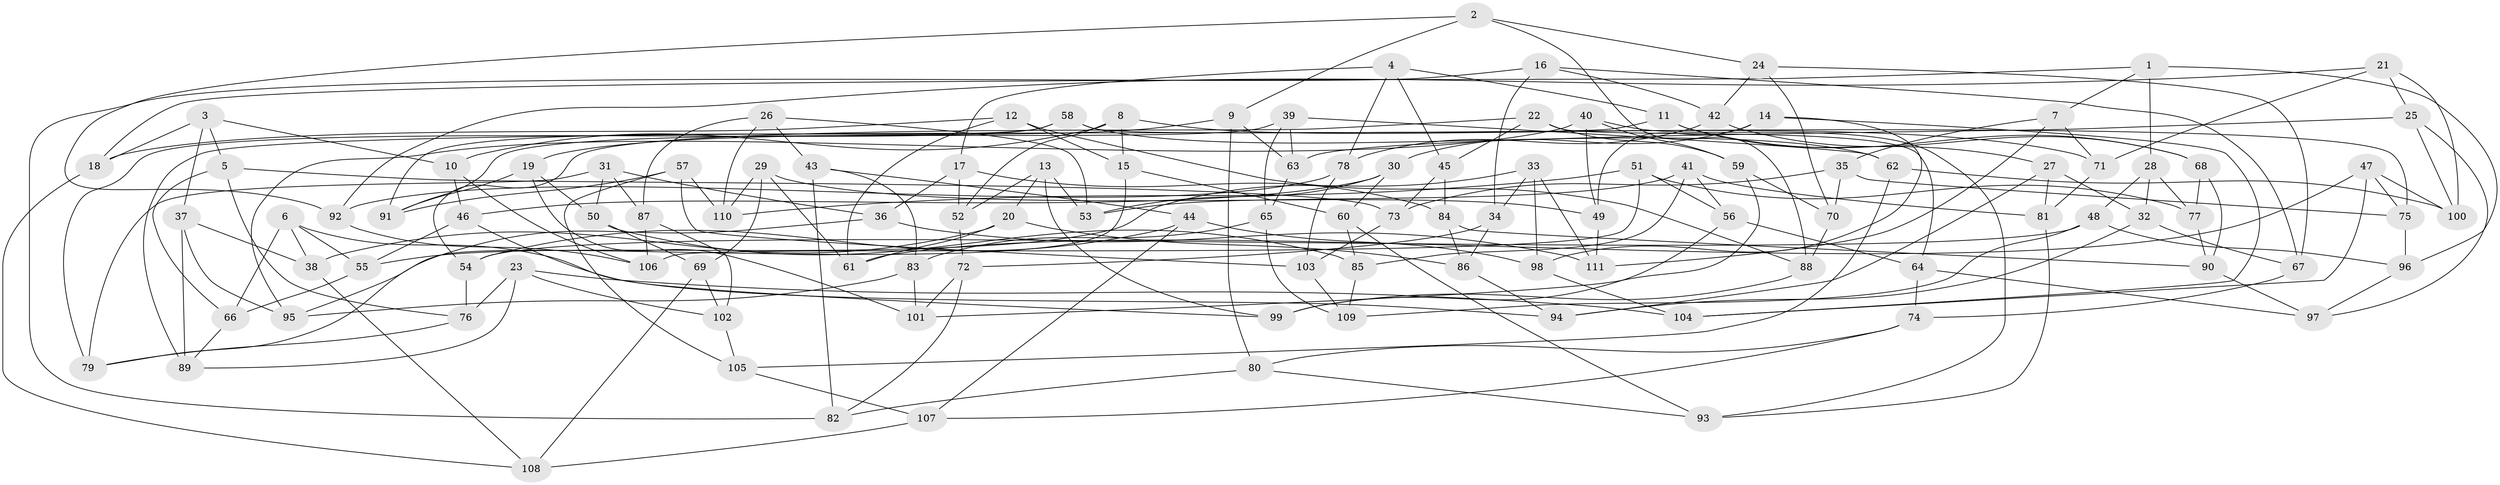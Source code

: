 // coarse degree distribution, {6: 0.578125, 4: 0.265625, 5: 0.15625}
// Generated by graph-tools (version 1.1) at 2025/42/03/06/25 10:42:22]
// undirected, 111 vertices, 222 edges
graph export_dot {
graph [start="1"]
  node [color=gray90,style=filled];
  1;
  2;
  3;
  4;
  5;
  6;
  7;
  8;
  9;
  10;
  11;
  12;
  13;
  14;
  15;
  16;
  17;
  18;
  19;
  20;
  21;
  22;
  23;
  24;
  25;
  26;
  27;
  28;
  29;
  30;
  31;
  32;
  33;
  34;
  35;
  36;
  37;
  38;
  39;
  40;
  41;
  42;
  43;
  44;
  45;
  46;
  47;
  48;
  49;
  50;
  51;
  52;
  53;
  54;
  55;
  56;
  57;
  58;
  59;
  60;
  61;
  62;
  63;
  64;
  65;
  66;
  67;
  68;
  69;
  70;
  71;
  72;
  73;
  74;
  75;
  76;
  77;
  78;
  79;
  80;
  81;
  82;
  83;
  84;
  85;
  86;
  87;
  88;
  89;
  90;
  91;
  92;
  93;
  94;
  95;
  96;
  97;
  98;
  99;
  100;
  101;
  102;
  103;
  104;
  105;
  106;
  107;
  108;
  109;
  110;
  111;
  1 -- 7;
  1 -- 18;
  1 -- 96;
  1 -- 28;
  2 -- 88;
  2 -- 92;
  2 -- 9;
  2 -- 24;
  3 -- 10;
  3 -- 37;
  3 -- 5;
  3 -- 18;
  4 -- 11;
  4 -- 78;
  4 -- 17;
  4 -- 45;
  5 -- 66;
  5 -- 73;
  5 -- 76;
  6 -- 55;
  6 -- 66;
  6 -- 38;
  6 -- 94;
  7 -- 111;
  7 -- 35;
  7 -- 71;
  8 -- 52;
  8 -- 15;
  8 -- 10;
  8 -- 71;
  9 -- 63;
  9 -- 19;
  9 -- 80;
  10 -- 106;
  10 -- 46;
  11 -- 27;
  11 -- 68;
  11 -- 89;
  12 -- 18;
  12 -- 15;
  12 -- 61;
  12 -- 88;
  13 -- 20;
  13 -- 99;
  13 -- 53;
  13 -- 52;
  14 -- 49;
  14 -- 104;
  14 -- 98;
  14 -- 30;
  15 -- 95;
  15 -- 60;
  16 -- 42;
  16 -- 34;
  16 -- 82;
  16 -- 67;
  17 -- 84;
  17 -- 52;
  17 -- 36;
  18 -- 108;
  19 -- 101;
  19 -- 91;
  19 -- 50;
  20 -- 86;
  20 -- 38;
  20 -- 61;
  21 -- 100;
  21 -- 25;
  21 -- 71;
  21 -- 92;
  22 -- 64;
  22 -- 45;
  22 -- 59;
  22 -- 54;
  23 -- 89;
  23 -- 102;
  23 -- 104;
  23 -- 76;
  24 -- 70;
  24 -- 67;
  24 -- 42;
  25 -- 63;
  25 -- 97;
  25 -- 100;
  26 -- 87;
  26 -- 43;
  26 -- 110;
  26 -- 53;
  27 -- 94;
  27 -- 32;
  27 -- 81;
  28 -- 32;
  28 -- 77;
  28 -- 48;
  29 -- 61;
  29 -- 49;
  29 -- 110;
  29 -- 69;
  30 -- 46;
  30 -- 60;
  30 -- 53;
  31 -- 87;
  31 -- 79;
  31 -- 50;
  31 -- 36;
  32 -- 67;
  32 -- 94;
  33 -- 55;
  33 -- 98;
  33 -- 111;
  33 -- 34;
  34 -- 86;
  34 -- 72;
  35 -- 70;
  35 -- 73;
  35 -- 75;
  36 -- 111;
  36 -- 79;
  37 -- 95;
  37 -- 38;
  37 -- 89;
  38 -- 108;
  39 -- 91;
  39 -- 63;
  39 -- 62;
  39 -- 65;
  40 -- 59;
  40 -- 49;
  40 -- 95;
  40 -- 93;
  41 -- 81;
  41 -- 53;
  41 -- 85;
  41 -- 56;
  42 -- 78;
  42 -- 68;
  43 -- 83;
  43 -- 44;
  43 -- 82;
  44 -- 54;
  44 -- 98;
  44 -- 107;
  45 -- 84;
  45 -- 73;
  46 -- 55;
  46 -- 99;
  47 -- 75;
  47 -- 104;
  47 -- 100;
  47 -- 61;
  48 -- 109;
  48 -- 96;
  48 -- 54;
  49 -- 111;
  50 -- 85;
  50 -- 69;
  51 -- 56;
  51 -- 110;
  51 -- 106;
  51 -- 77;
  52 -- 72;
  54 -- 76;
  55 -- 66;
  56 -- 99;
  56 -- 64;
  57 -- 103;
  57 -- 105;
  57 -- 91;
  57 -- 110;
  58 -- 62;
  58 -- 79;
  58 -- 91;
  58 -- 75;
  59 -- 70;
  59 -- 101;
  60 -- 93;
  60 -- 85;
  62 -- 100;
  62 -- 105;
  63 -- 65;
  64 -- 74;
  64 -- 97;
  65 -- 83;
  65 -- 109;
  66 -- 89;
  67 -- 74;
  68 -- 90;
  68 -- 77;
  69 -- 102;
  69 -- 108;
  70 -- 88;
  71 -- 81;
  72 -- 101;
  72 -- 82;
  73 -- 103;
  74 -- 107;
  74 -- 80;
  75 -- 96;
  76 -- 79;
  77 -- 90;
  78 -- 103;
  78 -- 92;
  80 -- 82;
  80 -- 93;
  81 -- 93;
  83 -- 95;
  83 -- 101;
  84 -- 90;
  84 -- 86;
  85 -- 109;
  86 -- 94;
  87 -- 102;
  87 -- 106;
  88 -- 99;
  90 -- 97;
  92 -- 106;
  96 -- 97;
  98 -- 104;
  102 -- 105;
  103 -- 109;
  105 -- 107;
  107 -- 108;
}
